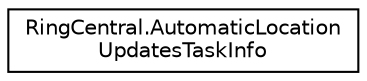 digraph "Graphical Class Hierarchy"
{
 // LATEX_PDF_SIZE
  edge [fontname="Helvetica",fontsize="10",labelfontname="Helvetica",labelfontsize="10"];
  node [fontname="Helvetica",fontsize="10",shape=record];
  rankdir="LR";
  Node0 [label="RingCentral.AutomaticLocation\lUpdatesTaskInfo",height=0.2,width=0.4,color="black", fillcolor="white", style="filled",URL="$classRingCentral_1_1AutomaticLocationUpdatesTaskInfo.html",tooltip=" "];
}
